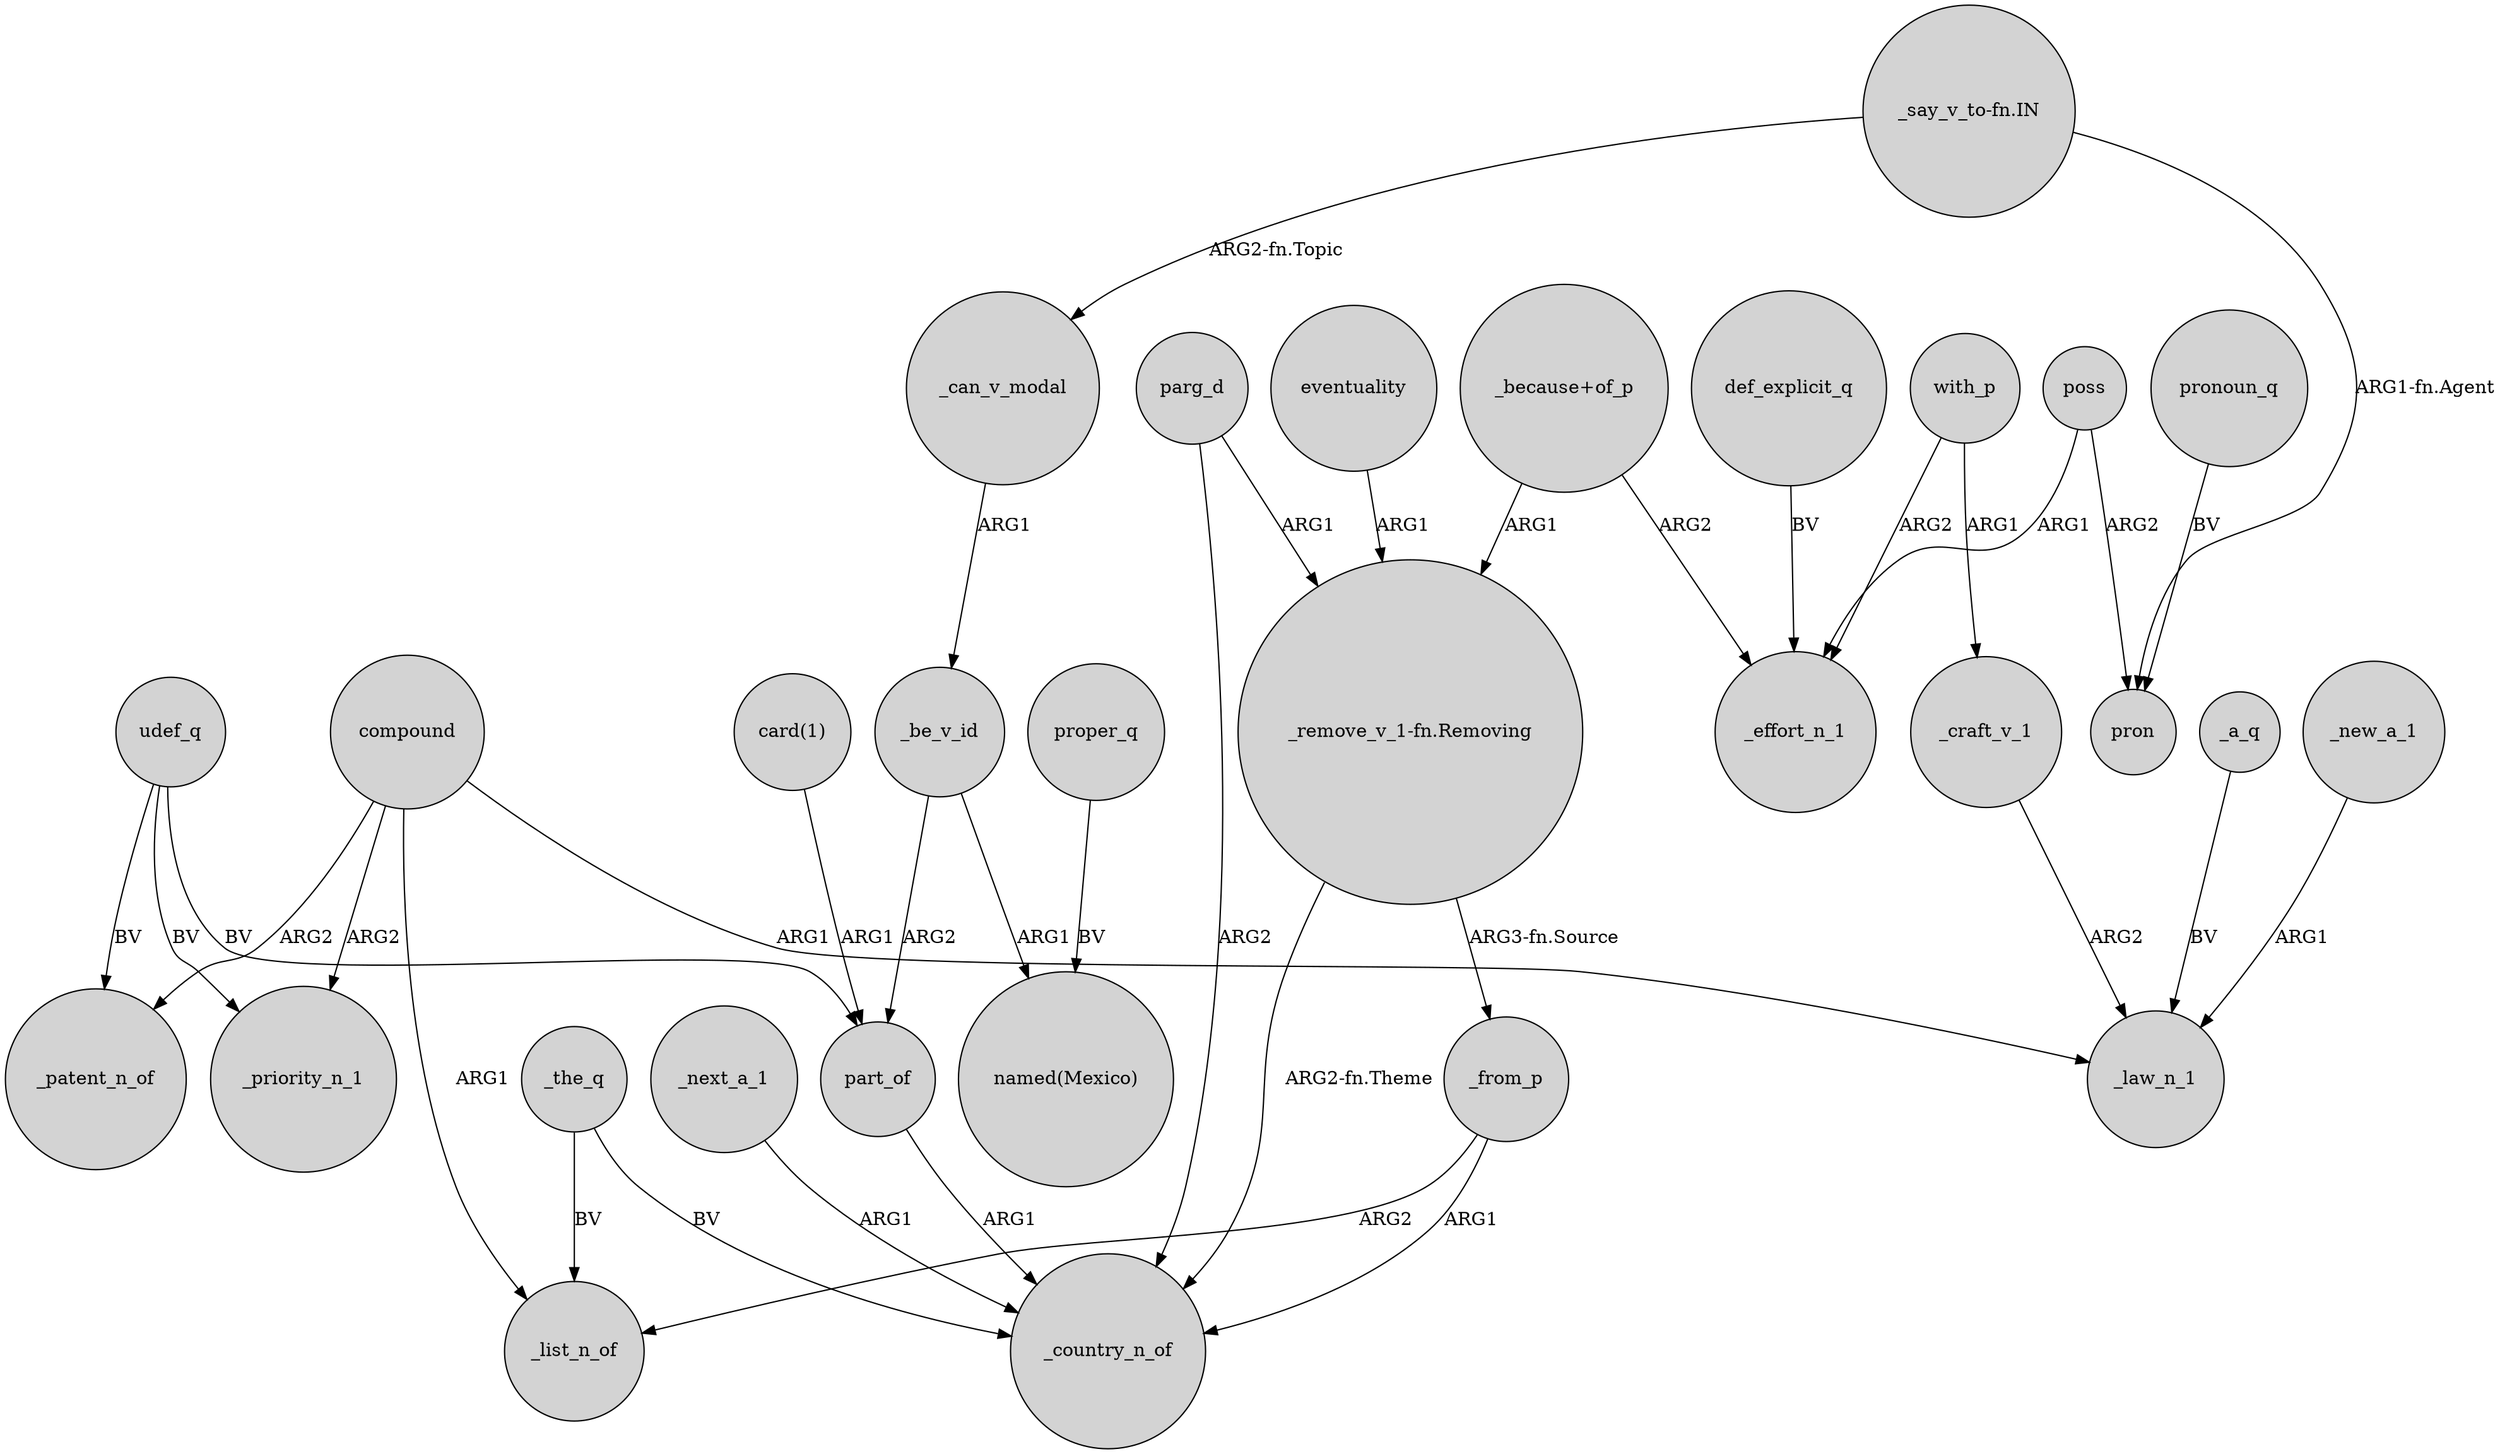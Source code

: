 digraph {
	node [shape=circle style=filled]
	compound -> _priority_n_1 [label=ARG2]
	udef_q -> part_of [label=BV]
	poss -> pron [label=ARG2]
	with_p -> _effort_n_1 [label=ARG2]
	_from_p -> _country_n_of [label=ARG1]
	with_p -> _craft_v_1 [label=ARG1]
	parg_d -> _country_n_of [label=ARG2]
	part_of -> _country_n_of [label=ARG1]
	"_remove_v_1-fn.Removing" -> _from_p [label="ARG3-fn.Source"]
	_from_p -> _list_n_of [label=ARG2]
	_next_a_1 -> _country_n_of [label=ARG1]
	parg_d -> "_remove_v_1-fn.Removing" [label=ARG1]
	_be_v_id -> "named(Mexico)" [label=ARG1]
	_craft_v_1 -> _law_n_1 [label=ARG2]
	compound -> _patent_n_of [label=ARG2]
	proper_q -> "named(Mexico)" [label=BV]
	udef_q -> _patent_n_of [label=BV]
	pronoun_q -> pron [label=BV]
	_the_q -> _country_n_of [label=BV]
	compound -> _list_n_of [label=ARG1]
	_a_q -> _law_n_1 [label=BV]
	"_because+of_p" -> _effort_n_1 [label=ARG2]
	eventuality -> "_remove_v_1-fn.Removing" [label=ARG1]
	"_because+of_p" -> "_remove_v_1-fn.Removing" [label=ARG1]
	def_explicit_q -> _effort_n_1 [label=BV]
	"card(1)" -> part_of [label=ARG1]
	"_say_v_to-fn.IN" -> pron [label="ARG1-fn.Agent"]
	poss -> _effort_n_1 [label=ARG1]
	_the_q -> _list_n_of [label=BV]
	"_remove_v_1-fn.Removing" -> _country_n_of [label="ARG2-fn.Theme"]
	compound -> _law_n_1 [label=ARG1]
	udef_q -> _priority_n_1 [label=BV]
	_new_a_1 -> _law_n_1 [label=ARG1]
	_be_v_id -> part_of [label=ARG2]
	"_say_v_to-fn.IN" -> _can_v_modal [label="ARG2-fn.Topic"]
	_can_v_modal -> _be_v_id [label=ARG1]
}
